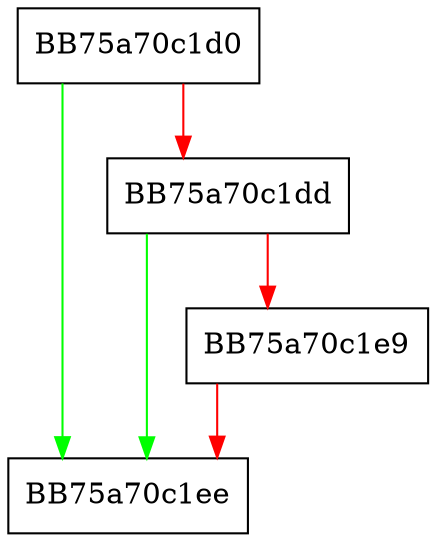 digraph KillRawWriteEnd {
  node [shape="box"];
  graph [splines=ortho];
  BB75a70c1d0 -> BB75a70c1ee [color="green"];
  BB75a70c1d0 -> BB75a70c1dd [color="red"];
  BB75a70c1dd -> BB75a70c1ee [color="green"];
  BB75a70c1dd -> BB75a70c1e9 [color="red"];
  BB75a70c1e9 -> BB75a70c1ee [color="red"];
}